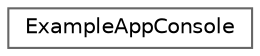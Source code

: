 digraph "Graphical Class Hierarchy"
{
 // LATEX_PDF_SIZE
  bgcolor="transparent";
  edge [fontname=Helvetica,fontsize=10,labelfontname=Helvetica,labelfontsize=10];
  node [fontname=Helvetica,fontsize=10,shape=box,height=0.2,width=0.4];
  rankdir="LR";
  Node0 [id="Node000000",label="ExampleAppConsole",height=0.2,width=0.4,color="grey40", fillcolor="white", style="filled",URL="$struct_example_app_console.html",tooltip=" "];
}
